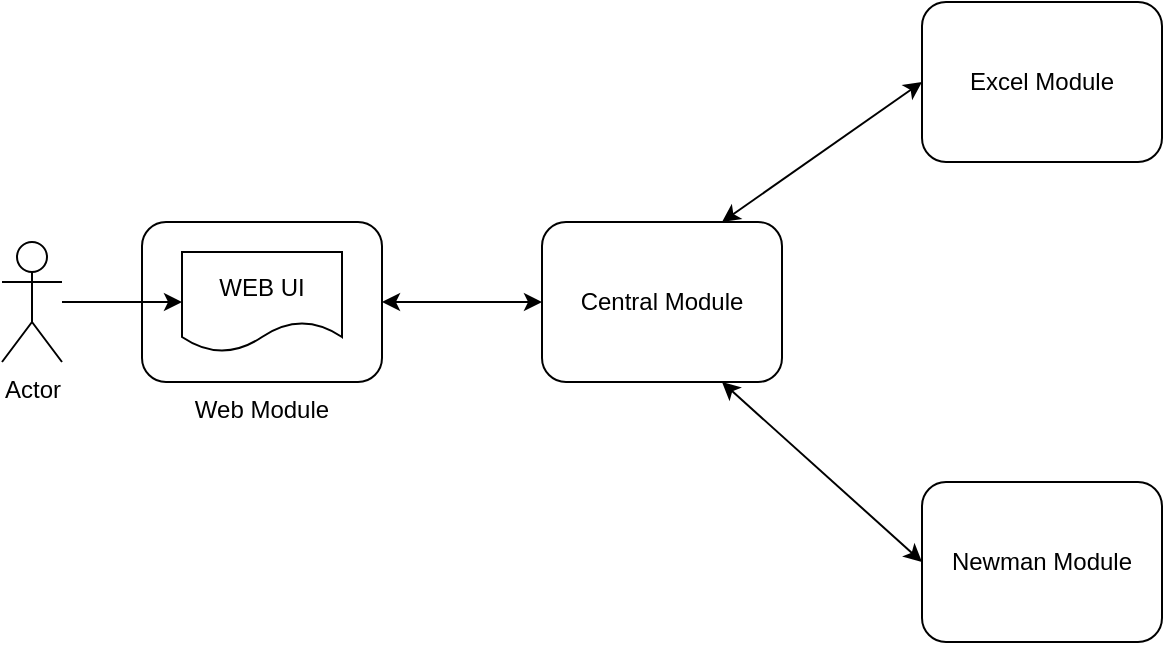 <mxfile version="14.5.1" type="device"><diagram id="oFm_AjDOvjVxiu3nbWn5" name="Page-1"><mxGraphModel dx="1377" dy="808" grid="1" gridSize="10" guides="1" tooltips="1" connect="1" arrows="1" fold="1" page="1" pageScale="1" pageWidth="850" pageHeight="1100" math="0" shadow="0"><root><mxCell id="0"/><mxCell id="1" parent="0"/><mxCell id="kyO8DUsF3GjCICrFjEvb-1" value="Actor" style="shape=umlActor;verticalLabelPosition=bottom;verticalAlign=top;html=1;outlineConnect=0;" vertex="1" parent="1"><mxGeometry x="120" y="170" width="30" height="60" as="geometry"/></mxCell><mxCell id="kyO8DUsF3GjCICrFjEvb-2" value="Web Module" style="rounded=1;whiteSpace=wrap;html=1;labelPosition=center;verticalLabelPosition=bottom;align=center;verticalAlign=top;" vertex="1" parent="1"><mxGeometry x="190" y="160" width="120" height="80" as="geometry"/></mxCell><mxCell id="kyO8DUsF3GjCICrFjEvb-3" value="WEB UI" style="shape=document;whiteSpace=wrap;html=1;boundedLbl=1;" vertex="1" parent="1"><mxGeometry x="210" y="175" width="80" height="50" as="geometry"/></mxCell><mxCell id="kyO8DUsF3GjCICrFjEvb-4" value="" style="endArrow=classic;html=1;entryX=0;entryY=0.5;entryDx=0;entryDy=0;" edge="1" parent="1" source="kyO8DUsF3GjCICrFjEvb-1" target="kyO8DUsF3GjCICrFjEvb-3"><mxGeometry width="50" height="50" relative="1" as="geometry"><mxPoint x="380" y="340" as="sourcePoint"/><mxPoint x="430" y="290" as="targetPoint"/></mxGeometry></mxCell><mxCell id="kyO8DUsF3GjCICrFjEvb-6" value="Central Module" style="rounded=1;whiteSpace=wrap;html=1;labelPosition=center;verticalLabelPosition=middle;align=center;verticalAlign=middle;" vertex="1" parent="1"><mxGeometry x="390" y="160" width="120" height="80" as="geometry"/></mxCell><mxCell id="kyO8DUsF3GjCICrFjEvb-7" value="Excel Module" style="rounded=1;whiteSpace=wrap;html=1;labelPosition=center;verticalLabelPosition=middle;align=center;verticalAlign=middle;" vertex="1" parent="1"><mxGeometry x="580" y="50" width="120" height="80" as="geometry"/></mxCell><mxCell id="kyO8DUsF3GjCICrFjEvb-8" value="Newman Module" style="rounded=1;whiteSpace=wrap;html=1;labelPosition=center;verticalLabelPosition=middle;align=center;verticalAlign=middle;" vertex="1" parent="1"><mxGeometry x="580" y="290" width="120" height="80" as="geometry"/></mxCell><mxCell id="kyO8DUsF3GjCICrFjEvb-9" value="" style="endArrow=classic;startArrow=classic;html=1;entryX=0;entryY=0.5;entryDx=0;entryDy=0;exitX=1;exitY=0.5;exitDx=0;exitDy=0;" edge="1" parent="1" source="kyO8DUsF3GjCICrFjEvb-2" target="kyO8DUsF3GjCICrFjEvb-6"><mxGeometry width="50" height="50" relative="1" as="geometry"><mxPoint x="370" y="340" as="sourcePoint"/><mxPoint x="420" y="290" as="targetPoint"/></mxGeometry></mxCell><mxCell id="kyO8DUsF3GjCICrFjEvb-10" value="" style="endArrow=classic;startArrow=classic;html=1;exitX=0.75;exitY=0;exitDx=0;exitDy=0;entryX=0;entryY=0.5;entryDx=0;entryDy=0;" edge="1" parent="1" source="kyO8DUsF3GjCICrFjEvb-6" target="kyO8DUsF3GjCICrFjEvb-7"><mxGeometry width="50" height="50" relative="1" as="geometry"><mxPoint x="510" y="160" as="sourcePoint"/><mxPoint x="560" y="110" as="targetPoint"/></mxGeometry></mxCell><mxCell id="kyO8DUsF3GjCICrFjEvb-11" value="" style="endArrow=classic;startArrow=classic;html=1;exitX=0.75;exitY=1;exitDx=0;exitDy=0;entryX=0;entryY=0.5;entryDx=0;entryDy=0;" edge="1" parent="1" source="kyO8DUsF3GjCICrFjEvb-6" target="kyO8DUsF3GjCICrFjEvb-8"><mxGeometry width="50" height="50" relative="1" as="geometry"><mxPoint x="490" y="170" as="sourcePoint"/><mxPoint x="590" y="100" as="targetPoint"/></mxGeometry></mxCell></root></mxGraphModel></diagram></mxfile>